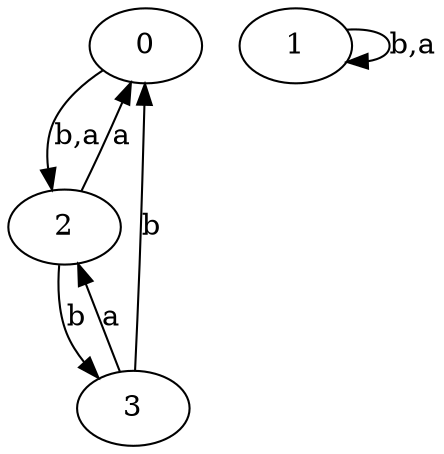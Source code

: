 digraph {
 ranksep=0.5;
 d2tdocpreamble = "\usetikzlibrary{automata}";
 d2tfigpreamble = "\tikzstyle{every state}= [ draw=blue!50,very thick,fill=blue!20]  \tikzstyle{auto}= [fill=white]";
 node [style="state"];
 edge [lblstyle="auto",topath="bend right", len=4  ]
  "0" [label="0",];
  "1" [label="1",];
  "2" [label="2",];
  "3" [label="3",style = "state, initial, accepting"];
  "0" -> "2" [label="b,a"];
  "1" -> "1" [label="b,a",topath="loop above"];
  "2" -> "0" [label="a"];
  "2" -> "3" [label="b"];
  "3" -> "0" [label="b"];
  "3" -> "2" [label="a"];
}